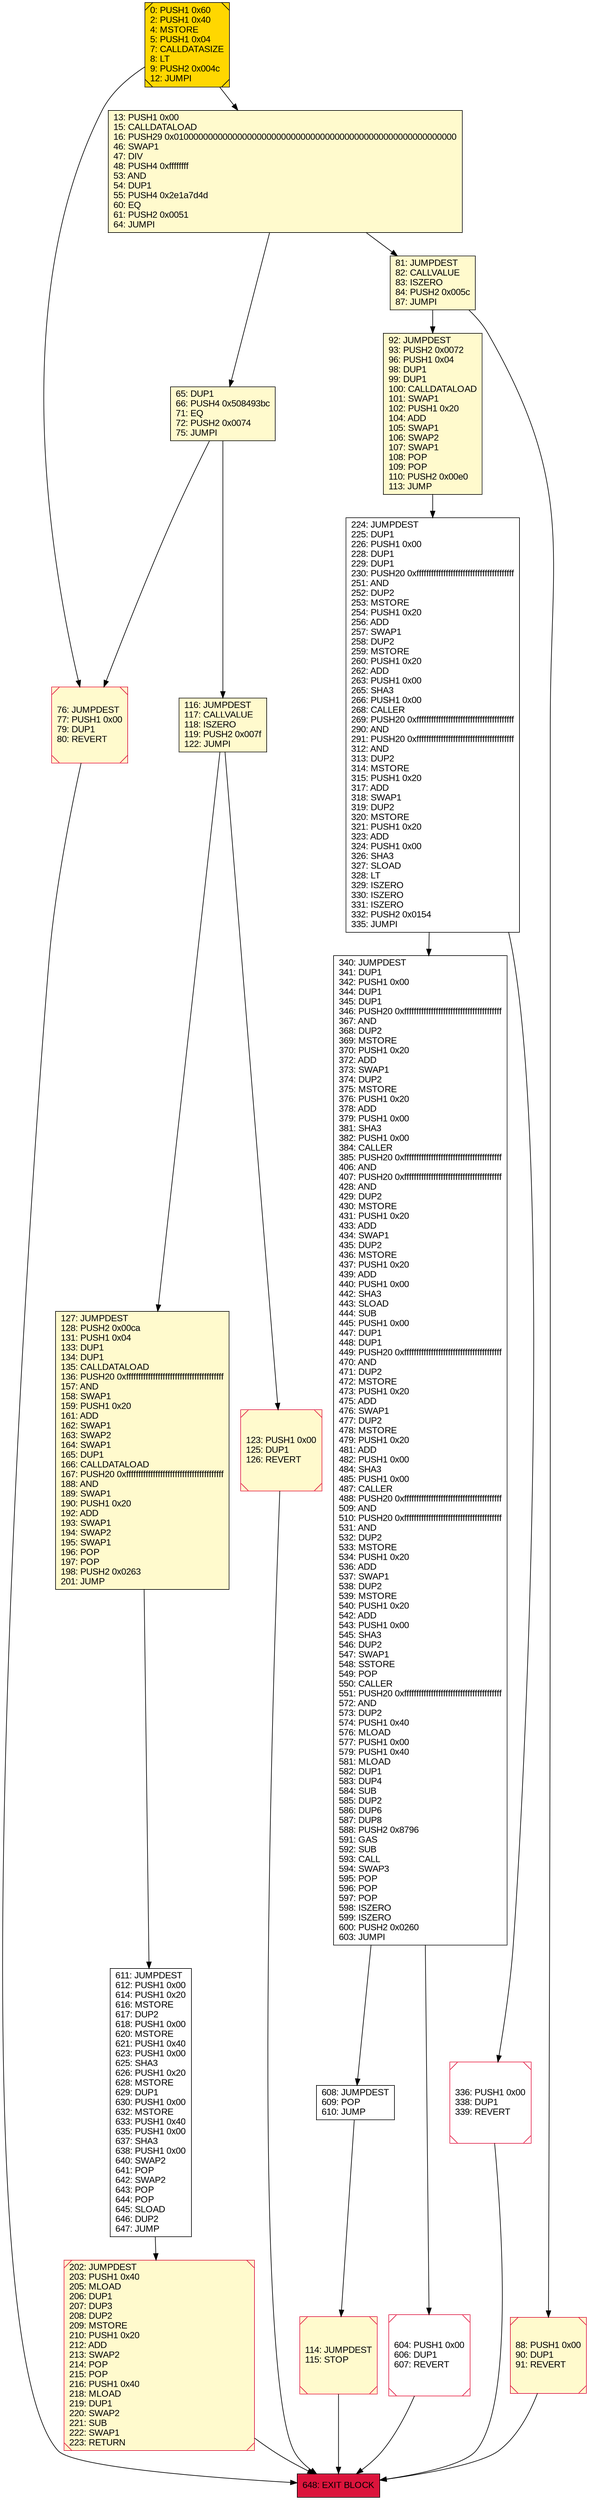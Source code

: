 digraph G {
bgcolor=transparent rankdir=UD;
node [shape=box style=filled color=black fillcolor=white fontname=arial fontcolor=black];
65 [label="65: DUP1\l66: PUSH4 0x508493bc\l71: EQ\l72: PUSH2 0x0074\l75: JUMPI\l" fillcolor=lemonchiffon ];
0 [label="0: PUSH1 0x60\l2: PUSH1 0x40\l4: MSTORE\l5: PUSH1 0x04\l7: CALLDATASIZE\l8: LT\l9: PUSH2 0x004c\l12: JUMPI\l" fillcolor=lemonchiffon shape=Msquare fillcolor=gold ];
114 [label="114: JUMPDEST\l115: STOP\l" fillcolor=lemonchiffon shape=Msquare color=crimson ];
608 [label="608: JUMPDEST\l609: POP\l610: JUMP\l" ];
648 [label="648: EXIT BLOCK\l" fillcolor=crimson ];
76 [label="76: JUMPDEST\l77: PUSH1 0x00\l79: DUP1\l80: REVERT\l" fillcolor=lemonchiffon shape=Msquare color=crimson ];
340 [label="340: JUMPDEST\l341: DUP1\l342: PUSH1 0x00\l344: DUP1\l345: DUP1\l346: PUSH20 0xffffffffffffffffffffffffffffffffffffffff\l367: AND\l368: DUP2\l369: MSTORE\l370: PUSH1 0x20\l372: ADD\l373: SWAP1\l374: DUP2\l375: MSTORE\l376: PUSH1 0x20\l378: ADD\l379: PUSH1 0x00\l381: SHA3\l382: PUSH1 0x00\l384: CALLER\l385: PUSH20 0xffffffffffffffffffffffffffffffffffffffff\l406: AND\l407: PUSH20 0xffffffffffffffffffffffffffffffffffffffff\l428: AND\l429: DUP2\l430: MSTORE\l431: PUSH1 0x20\l433: ADD\l434: SWAP1\l435: DUP2\l436: MSTORE\l437: PUSH1 0x20\l439: ADD\l440: PUSH1 0x00\l442: SHA3\l443: SLOAD\l444: SUB\l445: PUSH1 0x00\l447: DUP1\l448: DUP1\l449: PUSH20 0xffffffffffffffffffffffffffffffffffffffff\l470: AND\l471: DUP2\l472: MSTORE\l473: PUSH1 0x20\l475: ADD\l476: SWAP1\l477: DUP2\l478: MSTORE\l479: PUSH1 0x20\l481: ADD\l482: PUSH1 0x00\l484: SHA3\l485: PUSH1 0x00\l487: CALLER\l488: PUSH20 0xffffffffffffffffffffffffffffffffffffffff\l509: AND\l510: PUSH20 0xffffffffffffffffffffffffffffffffffffffff\l531: AND\l532: DUP2\l533: MSTORE\l534: PUSH1 0x20\l536: ADD\l537: SWAP1\l538: DUP2\l539: MSTORE\l540: PUSH1 0x20\l542: ADD\l543: PUSH1 0x00\l545: SHA3\l546: DUP2\l547: SWAP1\l548: SSTORE\l549: POP\l550: CALLER\l551: PUSH20 0xffffffffffffffffffffffffffffffffffffffff\l572: AND\l573: DUP2\l574: PUSH1 0x40\l576: MLOAD\l577: PUSH1 0x00\l579: PUSH1 0x40\l581: MLOAD\l582: DUP1\l583: DUP4\l584: SUB\l585: DUP2\l586: DUP6\l587: DUP8\l588: PUSH2 0x8796\l591: GAS\l592: SUB\l593: CALL\l594: SWAP3\l595: POP\l596: POP\l597: POP\l598: ISZERO\l599: ISZERO\l600: PUSH2 0x0260\l603: JUMPI\l" ];
224 [label="224: JUMPDEST\l225: DUP1\l226: PUSH1 0x00\l228: DUP1\l229: DUP1\l230: PUSH20 0xffffffffffffffffffffffffffffffffffffffff\l251: AND\l252: DUP2\l253: MSTORE\l254: PUSH1 0x20\l256: ADD\l257: SWAP1\l258: DUP2\l259: MSTORE\l260: PUSH1 0x20\l262: ADD\l263: PUSH1 0x00\l265: SHA3\l266: PUSH1 0x00\l268: CALLER\l269: PUSH20 0xffffffffffffffffffffffffffffffffffffffff\l290: AND\l291: PUSH20 0xffffffffffffffffffffffffffffffffffffffff\l312: AND\l313: DUP2\l314: MSTORE\l315: PUSH1 0x20\l317: ADD\l318: SWAP1\l319: DUP2\l320: MSTORE\l321: PUSH1 0x20\l323: ADD\l324: PUSH1 0x00\l326: SHA3\l327: SLOAD\l328: LT\l329: ISZERO\l330: ISZERO\l331: ISZERO\l332: PUSH2 0x0154\l335: JUMPI\l" ];
127 [label="127: JUMPDEST\l128: PUSH2 0x00ca\l131: PUSH1 0x04\l133: DUP1\l134: DUP1\l135: CALLDATALOAD\l136: PUSH20 0xffffffffffffffffffffffffffffffffffffffff\l157: AND\l158: SWAP1\l159: PUSH1 0x20\l161: ADD\l162: SWAP1\l163: SWAP2\l164: SWAP1\l165: DUP1\l166: CALLDATALOAD\l167: PUSH20 0xffffffffffffffffffffffffffffffffffffffff\l188: AND\l189: SWAP1\l190: PUSH1 0x20\l192: ADD\l193: SWAP1\l194: SWAP2\l195: SWAP1\l196: POP\l197: POP\l198: PUSH2 0x0263\l201: JUMP\l" fillcolor=lemonchiffon ];
81 [label="81: JUMPDEST\l82: CALLVALUE\l83: ISZERO\l84: PUSH2 0x005c\l87: JUMPI\l" fillcolor=lemonchiffon ];
336 [label="336: PUSH1 0x00\l338: DUP1\l339: REVERT\l" shape=Msquare color=crimson ];
92 [label="92: JUMPDEST\l93: PUSH2 0x0072\l96: PUSH1 0x04\l98: DUP1\l99: DUP1\l100: CALLDATALOAD\l101: SWAP1\l102: PUSH1 0x20\l104: ADD\l105: SWAP1\l106: SWAP2\l107: SWAP1\l108: POP\l109: POP\l110: PUSH2 0x00e0\l113: JUMP\l" fillcolor=lemonchiffon ];
116 [label="116: JUMPDEST\l117: CALLVALUE\l118: ISZERO\l119: PUSH2 0x007f\l122: JUMPI\l" fillcolor=lemonchiffon ];
88 [label="88: PUSH1 0x00\l90: DUP1\l91: REVERT\l" fillcolor=lemonchiffon shape=Msquare color=crimson ];
202 [label="202: JUMPDEST\l203: PUSH1 0x40\l205: MLOAD\l206: DUP1\l207: DUP3\l208: DUP2\l209: MSTORE\l210: PUSH1 0x20\l212: ADD\l213: SWAP2\l214: POP\l215: POP\l216: PUSH1 0x40\l218: MLOAD\l219: DUP1\l220: SWAP2\l221: SUB\l222: SWAP1\l223: RETURN\l" fillcolor=lemonchiffon shape=Msquare color=crimson ];
13 [label="13: PUSH1 0x00\l15: CALLDATALOAD\l16: PUSH29 0x0100000000000000000000000000000000000000000000000000000000\l46: SWAP1\l47: DIV\l48: PUSH4 0xffffffff\l53: AND\l54: DUP1\l55: PUSH4 0x2e1a7d4d\l60: EQ\l61: PUSH2 0x0051\l64: JUMPI\l" fillcolor=lemonchiffon ];
123 [label="123: PUSH1 0x00\l125: DUP1\l126: REVERT\l" fillcolor=lemonchiffon shape=Msquare color=crimson ];
604 [label="604: PUSH1 0x00\l606: DUP1\l607: REVERT\l" shape=Msquare color=crimson ];
611 [label="611: JUMPDEST\l612: PUSH1 0x00\l614: PUSH1 0x20\l616: MSTORE\l617: DUP2\l618: PUSH1 0x00\l620: MSTORE\l621: PUSH1 0x40\l623: PUSH1 0x00\l625: SHA3\l626: PUSH1 0x20\l628: MSTORE\l629: DUP1\l630: PUSH1 0x00\l632: MSTORE\l633: PUSH1 0x40\l635: PUSH1 0x00\l637: SHA3\l638: PUSH1 0x00\l640: SWAP2\l641: POP\l642: SWAP2\l643: POP\l644: POP\l645: SLOAD\l646: DUP2\l647: JUMP\l" ];
76 -> 648;
224 -> 340;
611 -> 202;
81 -> 88;
340 -> 608;
116 -> 123;
123 -> 648;
127 -> 611;
92 -> 224;
608 -> 114;
81 -> 92;
13 -> 81;
65 -> 76;
114 -> 648;
0 -> 76;
88 -> 648;
202 -> 648;
65 -> 116;
604 -> 648;
340 -> 604;
13 -> 65;
336 -> 648;
116 -> 127;
0 -> 13;
224 -> 336;
}